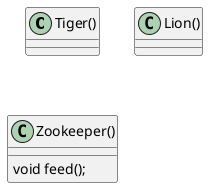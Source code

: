 @startuml
'https://plantuml.com/sequence-diagram

class Tiger() {
}

class Lion() {
}

class Zookeeper() {
    void feed();
}

@enduml